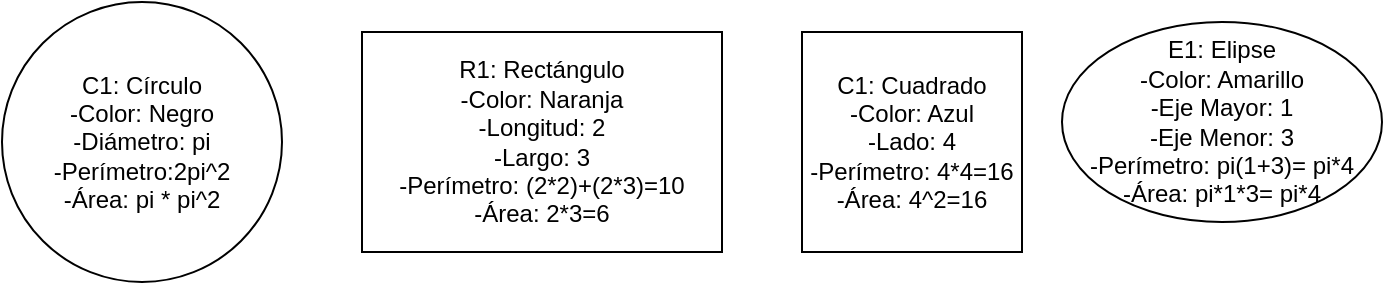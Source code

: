 <mxfile version="16.5.5" type="github">
  <diagram id="FB37sIamnhYhoBZlDMoo" name="Page-1">
    <mxGraphModel dx="731" dy="417" grid="1" gridSize="10" guides="1" tooltips="1" connect="1" arrows="1" fold="1" page="1" pageScale="1" pageWidth="827" pageHeight="1169" math="0" shadow="0">
      <root>
        <mxCell id="0" />
        <mxCell id="1" parent="0" />
        <mxCell id="qSqx6nqwd46b4UKnPx0d-1" value="C1: Círculo&lt;br&gt;-Color: Negro&lt;br&gt;-Diámetro: pi&lt;br&gt;-Perímetro:2pi^2&lt;br&gt;-Área: pi * pi^2" style="ellipse;whiteSpace=wrap;html=1;aspect=fixed;" vertex="1" parent="1">
          <mxGeometry x="40" y="160" width="140" height="140" as="geometry" />
        </mxCell>
        <mxCell id="qSqx6nqwd46b4UKnPx0d-2" value="R1: Rectángulo&lt;br&gt;-Color: Naranja&lt;br&gt;-Longitud: 2&lt;br&gt;-Largo: 3&lt;br&gt;-Perímetro: (2*2)+(2*3)=10&lt;br&gt;-Área: 2*3=6" style="rounded=0;whiteSpace=wrap;html=1;" vertex="1" parent="1">
          <mxGeometry x="220" y="175" width="180" height="110" as="geometry" />
        </mxCell>
        <mxCell id="qSqx6nqwd46b4UKnPx0d-3" value="C1: Cuadrado&lt;br&gt;-Color: Azul&lt;br&gt;-Lado: 4&lt;br&gt;-Perímetro: 4*4=16&lt;br&gt;-Área: 4^2=16" style="whiteSpace=wrap;html=1;aspect=fixed;" vertex="1" parent="1">
          <mxGeometry x="440" y="175" width="110" height="110" as="geometry" />
        </mxCell>
        <mxCell id="qSqx6nqwd46b4UKnPx0d-4" value="E1: Elipse&lt;br&gt;-Color: Amarillo&lt;br&gt;-Eje Mayor: 1&lt;br&gt;-Eje Menor: 3&lt;br&gt;-Perímetro: pi(1+3)= pi*4&lt;br&gt;-Área: pi*1*3= pi*4" style="ellipse;whiteSpace=wrap;html=1;" vertex="1" parent="1">
          <mxGeometry x="570" y="170" width="160" height="100" as="geometry" />
        </mxCell>
      </root>
    </mxGraphModel>
  </diagram>
</mxfile>

